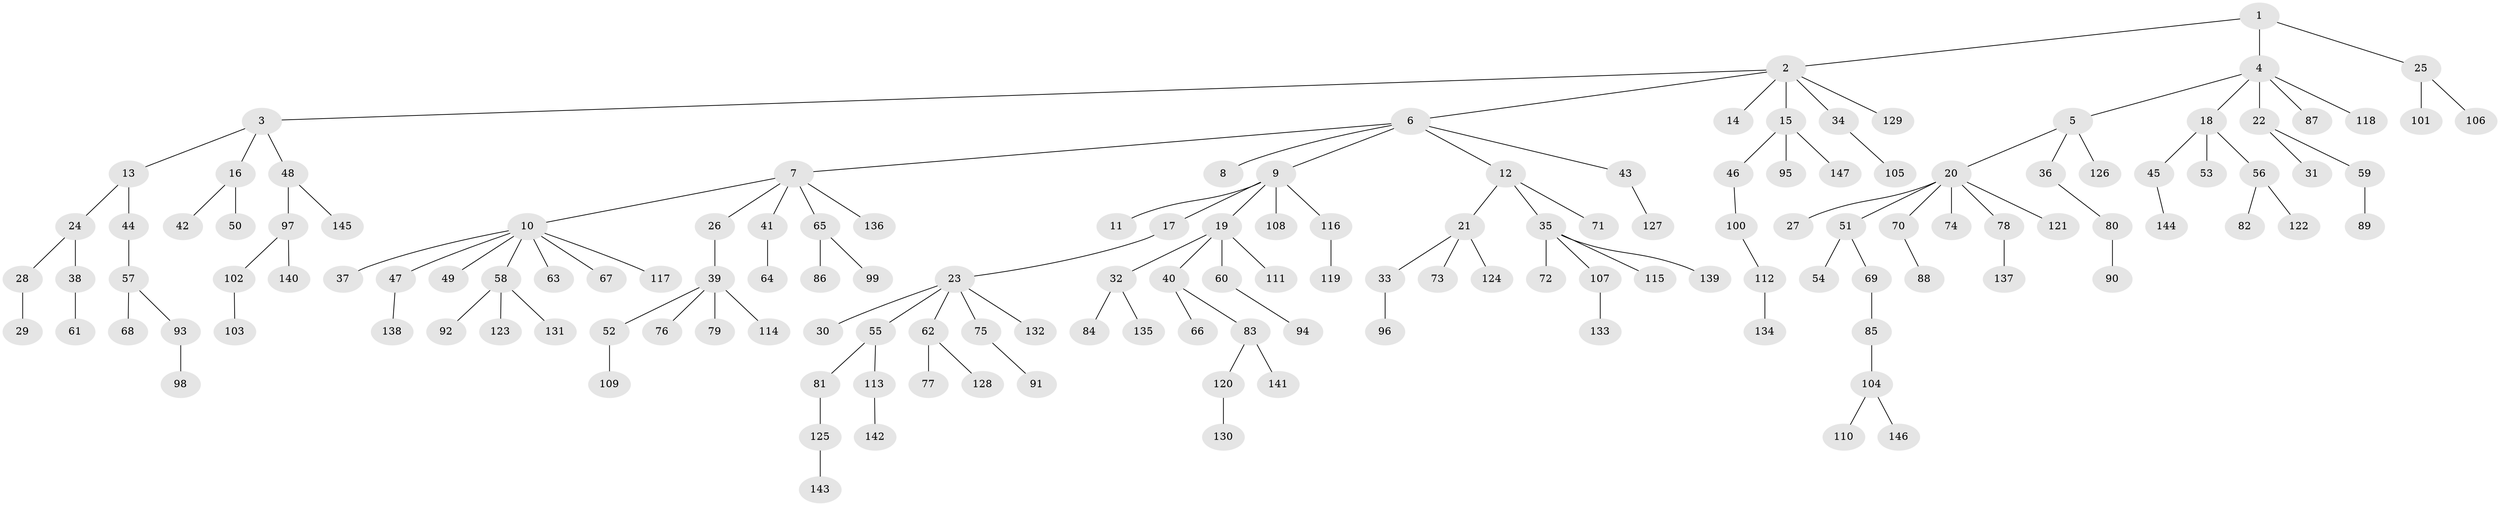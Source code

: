 // Generated by graph-tools (version 1.1) at 2025/02/03/09/25 03:02:20]
// undirected, 147 vertices, 146 edges
graph export_dot {
graph [start="1"]
  node [color=gray90,style=filled];
  1;
  2;
  3;
  4;
  5;
  6;
  7;
  8;
  9;
  10;
  11;
  12;
  13;
  14;
  15;
  16;
  17;
  18;
  19;
  20;
  21;
  22;
  23;
  24;
  25;
  26;
  27;
  28;
  29;
  30;
  31;
  32;
  33;
  34;
  35;
  36;
  37;
  38;
  39;
  40;
  41;
  42;
  43;
  44;
  45;
  46;
  47;
  48;
  49;
  50;
  51;
  52;
  53;
  54;
  55;
  56;
  57;
  58;
  59;
  60;
  61;
  62;
  63;
  64;
  65;
  66;
  67;
  68;
  69;
  70;
  71;
  72;
  73;
  74;
  75;
  76;
  77;
  78;
  79;
  80;
  81;
  82;
  83;
  84;
  85;
  86;
  87;
  88;
  89;
  90;
  91;
  92;
  93;
  94;
  95;
  96;
  97;
  98;
  99;
  100;
  101;
  102;
  103;
  104;
  105;
  106;
  107;
  108;
  109;
  110;
  111;
  112;
  113;
  114;
  115;
  116;
  117;
  118;
  119;
  120;
  121;
  122;
  123;
  124;
  125;
  126;
  127;
  128;
  129;
  130;
  131;
  132;
  133;
  134;
  135;
  136;
  137;
  138;
  139;
  140;
  141;
  142;
  143;
  144;
  145;
  146;
  147;
  1 -- 2;
  1 -- 4;
  1 -- 25;
  2 -- 3;
  2 -- 6;
  2 -- 14;
  2 -- 15;
  2 -- 34;
  2 -- 129;
  3 -- 13;
  3 -- 16;
  3 -- 48;
  4 -- 5;
  4 -- 18;
  4 -- 22;
  4 -- 87;
  4 -- 118;
  5 -- 20;
  5 -- 36;
  5 -- 126;
  6 -- 7;
  6 -- 8;
  6 -- 9;
  6 -- 12;
  6 -- 43;
  7 -- 10;
  7 -- 26;
  7 -- 41;
  7 -- 65;
  7 -- 136;
  9 -- 11;
  9 -- 17;
  9 -- 19;
  9 -- 108;
  9 -- 116;
  10 -- 37;
  10 -- 47;
  10 -- 49;
  10 -- 58;
  10 -- 63;
  10 -- 67;
  10 -- 117;
  12 -- 21;
  12 -- 35;
  12 -- 71;
  13 -- 24;
  13 -- 44;
  15 -- 46;
  15 -- 95;
  15 -- 147;
  16 -- 42;
  16 -- 50;
  17 -- 23;
  18 -- 45;
  18 -- 53;
  18 -- 56;
  19 -- 32;
  19 -- 40;
  19 -- 60;
  19 -- 111;
  20 -- 27;
  20 -- 51;
  20 -- 70;
  20 -- 74;
  20 -- 78;
  20 -- 121;
  21 -- 33;
  21 -- 73;
  21 -- 124;
  22 -- 31;
  22 -- 59;
  23 -- 30;
  23 -- 55;
  23 -- 62;
  23 -- 75;
  23 -- 132;
  24 -- 28;
  24 -- 38;
  25 -- 101;
  25 -- 106;
  26 -- 39;
  28 -- 29;
  32 -- 84;
  32 -- 135;
  33 -- 96;
  34 -- 105;
  35 -- 72;
  35 -- 107;
  35 -- 115;
  35 -- 139;
  36 -- 80;
  38 -- 61;
  39 -- 52;
  39 -- 76;
  39 -- 79;
  39 -- 114;
  40 -- 66;
  40 -- 83;
  41 -- 64;
  43 -- 127;
  44 -- 57;
  45 -- 144;
  46 -- 100;
  47 -- 138;
  48 -- 97;
  48 -- 145;
  51 -- 54;
  51 -- 69;
  52 -- 109;
  55 -- 81;
  55 -- 113;
  56 -- 82;
  56 -- 122;
  57 -- 68;
  57 -- 93;
  58 -- 92;
  58 -- 123;
  58 -- 131;
  59 -- 89;
  60 -- 94;
  62 -- 77;
  62 -- 128;
  65 -- 86;
  65 -- 99;
  69 -- 85;
  70 -- 88;
  75 -- 91;
  78 -- 137;
  80 -- 90;
  81 -- 125;
  83 -- 120;
  83 -- 141;
  85 -- 104;
  93 -- 98;
  97 -- 102;
  97 -- 140;
  100 -- 112;
  102 -- 103;
  104 -- 110;
  104 -- 146;
  107 -- 133;
  112 -- 134;
  113 -- 142;
  116 -- 119;
  120 -- 130;
  125 -- 143;
}
